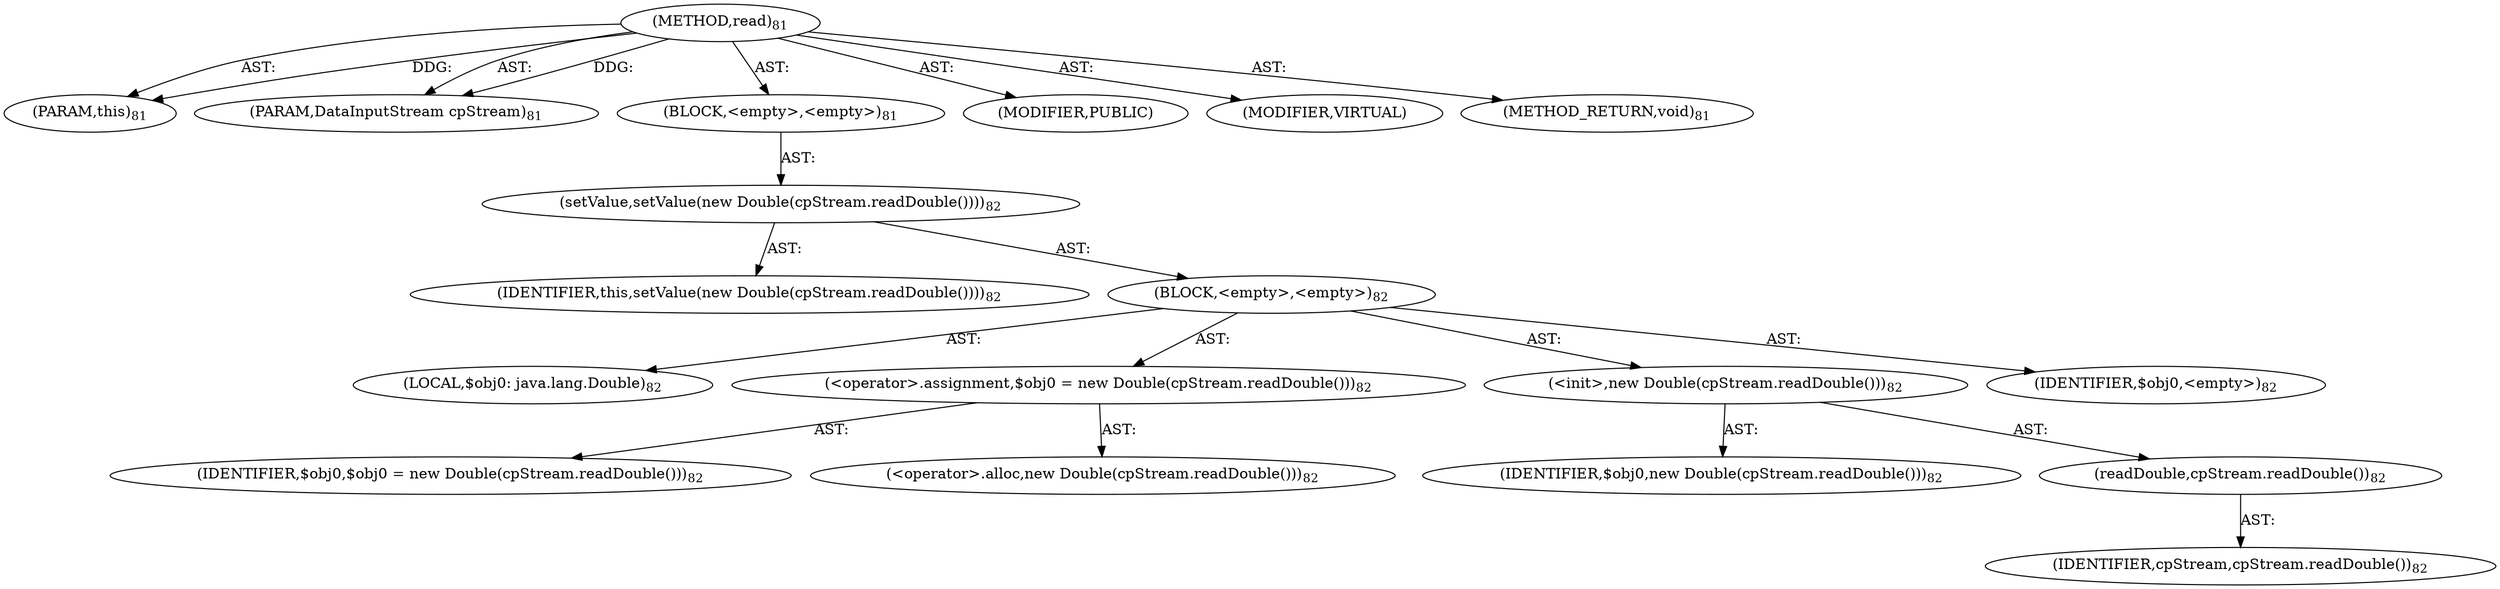 digraph "read" {  
"111669149697" [label = <(METHOD,read)<SUB>81</SUB>> ]
"115964116992" [label = <(PARAM,this)<SUB>81</SUB>> ]
"115964116995" [label = <(PARAM,DataInputStream cpStream)<SUB>81</SUB>> ]
"25769803777" [label = <(BLOCK,&lt;empty&gt;,&lt;empty&gt;)<SUB>81</SUB>> ]
"30064771073" [label = <(setValue,setValue(new Double(cpStream.readDouble())))<SUB>82</SUB>> ]
"68719476736" [label = <(IDENTIFIER,this,setValue(new Double(cpStream.readDouble())))<SUB>82</SUB>> ]
"25769803778" [label = <(BLOCK,&lt;empty&gt;,&lt;empty&gt;)<SUB>82</SUB>> ]
"94489280512" [label = <(LOCAL,$obj0: java.lang.Double)<SUB>82</SUB>> ]
"30064771074" [label = <(&lt;operator&gt;.assignment,$obj0 = new Double(cpStream.readDouble()))<SUB>82</SUB>> ]
"68719476740" [label = <(IDENTIFIER,$obj0,$obj0 = new Double(cpStream.readDouble()))<SUB>82</SUB>> ]
"30064771075" [label = <(&lt;operator&gt;.alloc,new Double(cpStream.readDouble()))<SUB>82</SUB>> ]
"30064771076" [label = <(&lt;init&gt;,new Double(cpStream.readDouble()))<SUB>82</SUB>> ]
"68719476741" [label = <(IDENTIFIER,$obj0,new Double(cpStream.readDouble()))<SUB>82</SUB>> ]
"30064771077" [label = <(readDouble,cpStream.readDouble())<SUB>82</SUB>> ]
"68719476742" [label = <(IDENTIFIER,cpStream,cpStream.readDouble())<SUB>82</SUB>> ]
"68719476743" [label = <(IDENTIFIER,$obj0,&lt;empty&gt;)<SUB>82</SUB>> ]
"133143986178" [label = <(MODIFIER,PUBLIC)> ]
"133143986179" [label = <(MODIFIER,VIRTUAL)> ]
"128849018881" [label = <(METHOD_RETURN,void)<SUB>81</SUB>> ]
  "111669149697" -> "115964116992"  [ label = "AST: "] 
  "111669149697" -> "115964116995"  [ label = "AST: "] 
  "111669149697" -> "25769803777"  [ label = "AST: "] 
  "111669149697" -> "133143986178"  [ label = "AST: "] 
  "111669149697" -> "133143986179"  [ label = "AST: "] 
  "111669149697" -> "128849018881"  [ label = "AST: "] 
  "25769803777" -> "30064771073"  [ label = "AST: "] 
  "30064771073" -> "68719476736"  [ label = "AST: "] 
  "30064771073" -> "25769803778"  [ label = "AST: "] 
  "25769803778" -> "94489280512"  [ label = "AST: "] 
  "25769803778" -> "30064771074"  [ label = "AST: "] 
  "25769803778" -> "30064771076"  [ label = "AST: "] 
  "25769803778" -> "68719476743"  [ label = "AST: "] 
  "30064771074" -> "68719476740"  [ label = "AST: "] 
  "30064771074" -> "30064771075"  [ label = "AST: "] 
  "30064771076" -> "68719476741"  [ label = "AST: "] 
  "30064771076" -> "30064771077"  [ label = "AST: "] 
  "30064771077" -> "68719476742"  [ label = "AST: "] 
  "111669149697" -> "115964116992"  [ label = "DDG: "] 
  "111669149697" -> "115964116995"  [ label = "DDG: "] 
}
